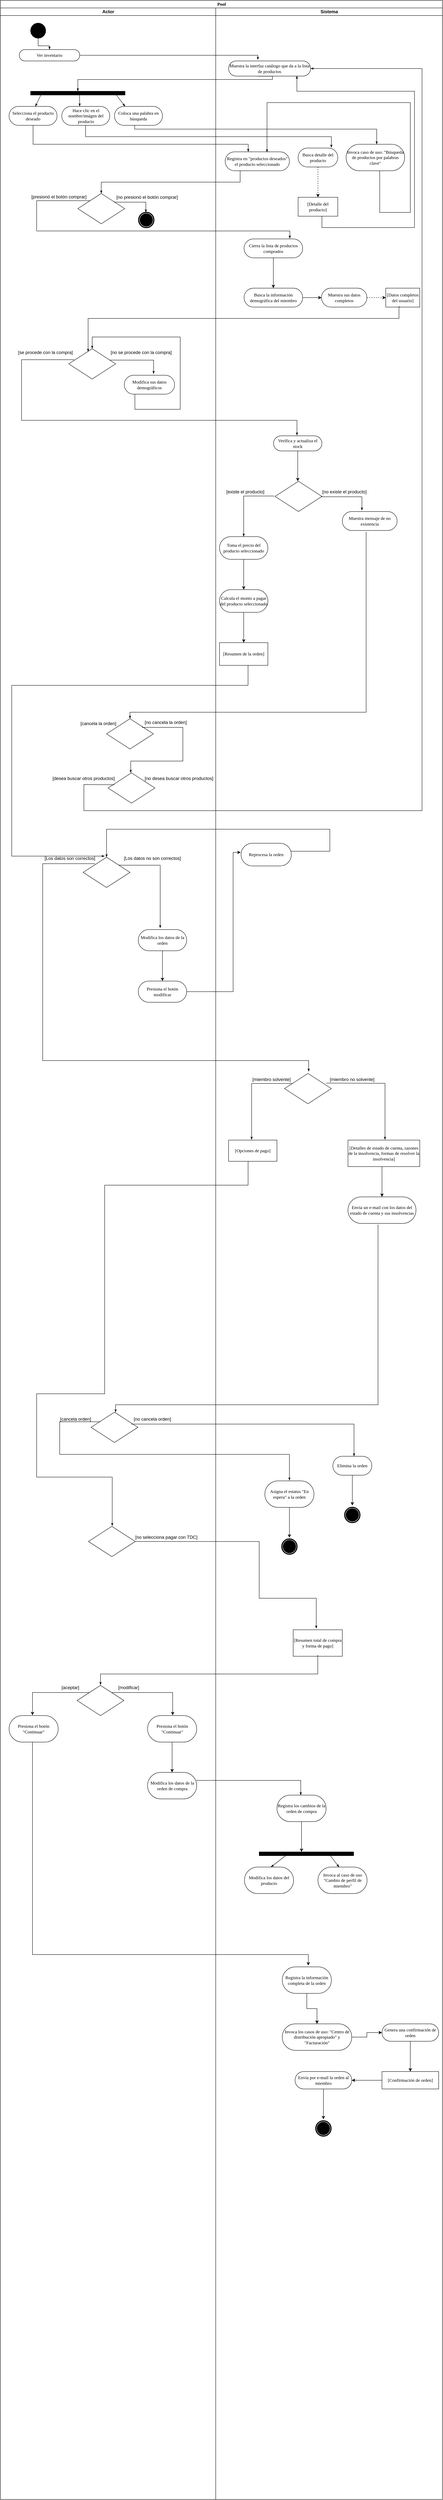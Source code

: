 <mxfile version="10.6.8" type="github"><diagram name="Diagrama de actividades" id="0783ab3e-0a74-02c8-0abd-f7b4e66b4bec"><mxGraphModel dx="680" dy="397" grid="1" gridSize="10" guides="1" tooltips="1" connect="1" arrows="1" fold="1" page="1" pageScale="1" pageWidth="850" pageHeight="1100" background="#ffffff" math="0" shadow="0"><root><mxCell id="0"/><mxCell id="1" parent="0"/><mxCell id="1c1d494c118603dd-1" value="Pool" style="swimlane;html=1;childLayout=stackLayout;startSize=20;rounded=0;shadow=0;comic=0;labelBackgroundColor=none;strokeColor=#000000;strokeWidth=1;fillColor=#ffffff;fontFamily=Verdana;fontSize=12;fontColor=#000000;align=center;" parent="1" vertex="1"><mxGeometry x="35" y="20" width="1170" height="6600" as="geometry"/></mxCell><mxCell id="1c1d494c118603dd-28" style="edgeStyle=orthogonalEdgeStyle;rounded=0;html=1;labelBackgroundColor=none;startArrow=none;startFill=0;startSize=5;endArrow=classicThin;endFill=1;endSize=5;jettySize=auto;orthogonalLoop=1;strokeColor=#000000;strokeWidth=1;fontFamily=Verdana;fontSize=12;fontColor=#000000;entryX=0.357;entryY=-0.073;entryDx=0;entryDy=0;entryPerimeter=0;" parent="1c1d494c118603dd-1" source="60571a20871a0731-8" target="3Vn1t5W2pNVtpaapXABg-59" edge="1"><mxGeometry relative="1" as="geometry"><Array as="points"><mxPoint x="681" y="145"/></Array><mxPoint x="505" y="160" as="targetPoint"/></mxGeometry></mxCell><mxCell id="3Vn1t5W2pNVtpaapXABg-62" style="edgeStyle=orthogonalEdgeStyle;rounded=0;html=1;labelBackgroundColor=none;startArrow=none;startFill=0;startSize=5;endArrow=classicThin;endFill=1;endSize=5;jettySize=auto;orthogonalLoop=1;strokeColor=#000000;strokeWidth=1;fontFamily=Verdana;fontSize=12;fontColor=#000000;exitX=0.354;exitY=1.006;exitDx=0;exitDy=0;exitPerimeter=0;entryX=0.5;entryY=0;entryDx=0;entryDy=0;entryPerimeter=0;" parent="1c1d494c118603dd-1" source="3Vn1t5W2pNVtpaapXABg-59" target="3Vn1t5W2pNVtpaapXABg-83" edge="1"><mxGeometry relative="1" as="geometry"><mxPoint x="360" y="200" as="sourcePoint"/><mxPoint x="205" y="229" as="targetPoint"/><Array as="points"><mxPoint x="720" y="209"/><mxPoint x="205" y="209"/></Array></mxGeometry></mxCell><mxCell id="3Vn1t5W2pNVtpaapXABg-92" style="edgeStyle=orthogonalEdgeStyle;rounded=0;html=1;labelBackgroundColor=none;startArrow=none;startFill=0;startSize=5;endArrow=classicThin;endFill=1;endSize=5;jettySize=auto;orthogonalLoop=1;strokeColor=#000000;strokeWidth=1;fontFamily=Verdana;fontSize=12;fontColor=#000000;exitX=0.5;exitY=1;exitDx=0;exitDy=0;" parent="1c1d494c118603dd-1" source="3Vn1t5W2pNVtpaapXABg-88" edge="1"><mxGeometry relative="1" as="geometry"><Array as="points"><mxPoint x="86" y="380"/><mxPoint x="656" y="380"/></Array><mxPoint x="86" y="369.265" as="sourcePoint"/><mxPoint x="656" y="400" as="targetPoint"/></mxGeometry></mxCell><mxCell id="1c1d494c118603dd-4" value="Actor" style="swimlane;html=1;startSize=20;" parent="1c1d494c118603dd-1" vertex="1"><mxGeometry y="20" width="570" height="6580" as="geometry"/></mxCell><mxCell id="1c1d494c118603dd-27" style="edgeStyle=orthogonalEdgeStyle;rounded=0;html=1;labelBackgroundColor=none;startArrow=none;startFill=0;startSize=5;endArrow=classicThin;endFill=1;endSize=5;jettySize=auto;orthogonalLoop=1;strokeColor=#000000;strokeWidth=1;fontFamily=Verdana;fontSize=12;fontColor=#000000;" parent="1c1d494c118603dd-4" source="60571a20871a0731-4" target="60571a20871a0731-8" edge="1"><mxGeometry relative="1" as="geometry"/></mxCell><mxCell id="60571a20871a0731-4" value="" style="ellipse;whiteSpace=wrap;html=1;rounded=0;shadow=0;comic=0;labelBackgroundColor=none;strokeColor=#000000;strokeWidth=1;fillColor=#000000;fontFamily=Verdana;fontSize=12;fontColor=#000000;align=center;" parent="1c1d494c118603dd-4" vertex="1"><mxGeometry x="80" y="40" width="40" height="40" as="geometry"/></mxCell><mxCell id="60571a20871a0731-8" value="Ver inventario" style="rounded=1;whiteSpace=wrap;html=1;shadow=0;comic=0;labelBackgroundColor=none;strokeColor=#000000;strokeWidth=1;fillColor=#ffffff;fontFamily=Verdana;fontSize=12;fontColor=#000000;align=center;arcSize=50;" parent="1c1d494c118603dd-4" vertex="1"><mxGeometry x="50" y="110" width="160" height="30" as="geometry"/></mxCell><mxCell id="3Vn1t5W2pNVtpaapXABg-83" value="" style="whiteSpace=wrap;html=1;rounded=0;shadow=0;comic=0;labelBackgroundColor=none;strokeColor=#000000;strokeWidth=1;fillColor=#000000;fontFamily=Verdana;fontSize=12;fontColor=#000000;align=center;rotation=0;" parent="1c1d494c118603dd-4" vertex="1"><mxGeometry x="80" y="220" width="250" height="10" as="geometry"/></mxCell><mxCell id="3Vn1t5W2pNVtpaapXABg-85" style="edgeStyle=none;rounded=0;html=1;labelBackgroundColor=none;startArrow=none;startFill=0;startSize=5;endArrow=classicThin;endFill=1;endSize=5;jettySize=auto;orthogonalLoop=1;strokeColor=#000000;strokeWidth=1;fontFamily=Verdana;fontSize=12;fontColor=#000000;" parent="1c1d494c118603dd-4" edge="1"><mxGeometry relative="1" as="geometry"><mxPoint x="107.143" y="230" as="sourcePoint"/><mxPoint x="92.5" y="260" as="targetPoint"/></mxGeometry></mxCell><mxCell id="3Vn1t5W2pNVtpaapXABg-86" style="edgeStyle=none;rounded=0;html=1;labelBackgroundColor=none;startArrow=none;startFill=0;startSize=5;endArrow=classicThin;endFill=1;endSize=5;jettySize=auto;orthogonalLoop=1;strokeColor=#000000;strokeWidth=1;fontFamily=Verdana;fontSize=12;fontColor=#000000;" parent="1c1d494c118603dd-4" edge="1"><mxGeometry relative="1" as="geometry"><mxPoint x="209.55" y="230" as="sourcePoint"/><mxPoint x="209.85" y="260" as="targetPoint"/></mxGeometry></mxCell><mxCell id="3Vn1t5W2pNVtpaapXABg-87" style="edgeStyle=none;rounded=0;html=1;labelBackgroundColor=none;startArrow=none;startFill=0;startSize=5;endArrow=classicThin;endFill=1;endSize=5;jettySize=auto;orthogonalLoop=1;strokeColor=#000000;strokeWidth=1;fontFamily=Verdana;fontSize=12;fontColor=#000000;" parent="1c1d494c118603dd-4" edge="1"><mxGeometry relative="1" as="geometry"><mxPoint x="307" y="230" as="sourcePoint"/><mxPoint x="330" y="260" as="targetPoint"/></mxGeometry></mxCell><mxCell id="3Vn1t5W2pNVtpaapXABg-88" value="Selecciona el producto deseado" style="rounded=1;whiteSpace=wrap;html=1;shadow=0;comic=0;labelBackgroundColor=none;strokeColor=#000000;strokeWidth=1;fillColor=#ffffff;fontFamily=Verdana;fontSize=12;fontColor=#000000;align=center;arcSize=50;" parent="1c1d494c118603dd-4" vertex="1"><mxGeometry x="23" y="260" width="127" height="50" as="geometry"/></mxCell><mxCell id="3Vn1t5W2pNVtpaapXABg-90" value="Hace clic en el nombre/imágen del producto" style="rounded=1;whiteSpace=wrap;html=1;shadow=0;comic=0;labelBackgroundColor=none;strokeColor=#000000;strokeWidth=1;fillColor=#ffffff;fontFamily=Verdana;fontSize=12;fontColor=#000000;align=center;arcSize=50;" parent="1c1d494c118603dd-4" vertex="1"><mxGeometry x="162.5" y="260" width="127" height="50" as="geometry"/></mxCell><mxCell id="3Vn1t5W2pNVtpaapXABg-91" value="Coloca una palabra en búsqueda" style="rounded=1;whiteSpace=wrap;html=1;shadow=0;comic=0;labelBackgroundColor=none;strokeColor=#000000;strokeWidth=1;fillColor=#ffffff;fontFamily=Verdana;fontSize=12;fontColor=#000000;align=center;arcSize=50;" parent="1c1d494c118603dd-4" vertex="1"><mxGeometry x="302" y="260" width="127" height="50" as="geometry"/></mxCell><mxCell id="3Vn1t5W2pNVtpaapXABg-94" style="edgeStyle=orthogonalEdgeStyle;rounded=0;html=1;labelBackgroundColor=none;startArrow=none;startFill=0;startSize=5;endArrow=classicThin;endFill=1;endSize=5;jettySize=auto;orthogonalLoop=1;strokeColor=#000000;strokeWidth=1;fontFamily=Verdana;fontSize=12;fontColor=#000000;" parent="1c1d494c118603dd-4" edge="1"><mxGeometry relative="1" as="geometry"><Array as="points"><mxPoint x="225" y="340"/><mxPoint x="876" y="340"/></Array><mxPoint x="225.5" y="309.5" as="sourcePoint"/><mxPoint x="876" y="369" as="targetPoint"/></mxGeometry></mxCell><mxCell id="3Vn1t5W2pNVtpaapXABg-96" style="edgeStyle=orthogonalEdgeStyle;rounded=0;html=1;labelBackgroundColor=none;startArrow=none;startFill=0;startSize=5;endArrow=classicThin;endFill=1;endSize=5;jettySize=auto;orthogonalLoop=1;strokeColor=#000000;strokeWidth=1;fontFamily=Verdana;fontSize=12;fontColor=#000000;" parent="1c1d494c118603dd-4" edge="1"><mxGeometry relative="1" as="geometry"><Array as="points"><mxPoint x="356" y="320"/><mxPoint x="996" y="320"/><mxPoint x="996" y="340"/></Array><mxPoint x="355.5" y="310" as="sourcePoint"/><mxPoint x="996" y="360" as="targetPoint"/></mxGeometry></mxCell><mxCell id="3Vn1t5W2pNVtpaapXABg-101" value="" style="rhombus;whiteSpace=wrap;html=1;rounded=0;" parent="1c1d494c118603dd-4" vertex="1"><mxGeometry x="205" y="490" width="124" height="80" as="geometry"/></mxCell><mxCell id="3Vn1t5W2pNVtpaapXABg-105" style="edgeStyle=orthogonalEdgeStyle;rounded=0;html=1;labelBackgroundColor=none;startArrow=none;startFill=0;startSize=5;endArrow=classicThin;endFill=1;endSize=5;jettySize=auto;orthogonalLoop=1;strokeColor=#000000;strokeWidth=1;fontFamily=Verdana;fontSize=12;fontColor=#000000;exitX=0;exitY=0;exitDx=0;exitDy=0;" parent="1c1d494c118603dd-4" source="3Vn1t5W2pNVtpaapXABg-101" edge="1"><mxGeometry relative="1" as="geometry"><Array as="points"><mxPoint x="96" y="509"/><mxPoint x="96" y="589"/><mxPoint x="766" y="589"/></Array><mxPoint x="13.088" y="533.559" as="sourcePoint"/><mxPoint x="766.069" y="609" as="targetPoint"/></mxGeometry></mxCell><mxCell id="3Vn1t5W2pNVtpaapXABg-106" value="[presionó el botón comprar]" style="text;html=1;resizable=0;points=[];autosize=1;align=left;verticalAlign=top;spacingTop=-4;" parent="1c1d494c118603dd-4" vertex="1"><mxGeometry x="80" y="489" width="160" height="20" as="geometry"/></mxCell><mxCell id="3Vn1t5W2pNVtpaapXABg-115" value="" style="rhombus;whiteSpace=wrap;html=1;rounded=0;" parent="1c1d494c118603dd-4" vertex="1"><mxGeometry x="181" y="900" width="124" height="80" as="geometry"/></mxCell><mxCell id="3Vn1t5W2pNVtpaapXABg-116" style="edgeStyle=orthogonalEdgeStyle;rounded=0;html=1;labelBackgroundColor=none;startArrow=none;startFill=0;startSize=5;endArrow=classicThin;endFill=1;endSize=5;jettySize=auto;orthogonalLoop=1;strokeColor=#000000;strokeWidth=1;fontFamily=Verdana;fontSize=12;fontColor=#000000;" parent="1c1d494c118603dd-4" edge="1"><mxGeometry relative="1" as="geometry"><Array as="points"><mxPoint x="405" y="930.5"/></Array><mxPoint x="289.088" y="930.059" as="sourcePoint"/><mxPoint x="405.559" y="966.529" as="targetPoint"/></mxGeometry></mxCell><mxCell id="3Vn1t5W2pNVtpaapXABg-117" value="[no se procede con la compra]&lt;br&gt;" style="text;html=1;resizable=0;points=[];autosize=1;align=left;verticalAlign=top;spacingTop=-4;" parent="1c1d494c118603dd-4" vertex="1"><mxGeometry x="289.5" y="900" width="180" height="20" as="geometry"/></mxCell><mxCell id="3Vn1t5W2pNVtpaapXABg-118" style="edgeStyle=orthogonalEdgeStyle;rounded=0;html=1;labelBackgroundColor=none;startArrow=none;startFill=0;startSize=5;endArrow=classicThin;endFill=1;endSize=5;jettySize=auto;orthogonalLoop=1;strokeColor=#000000;strokeWidth=1;fontFamily=Verdana;fontSize=12;fontColor=#000000;exitX=0;exitY=0;exitDx=0;exitDy=0;" parent="1c1d494c118603dd-4" edge="1"><mxGeometry relative="1" as="geometry"><Array as="points"><mxPoint x="56" y="929"/><mxPoint x="56" y="1089"/><mxPoint x="785" y="1089"/><mxPoint x="785" y="1129"/></Array><mxPoint x="194.588" y="930.04" as="sourcePoint"/><mxPoint x="785" y="1129" as="targetPoint"/></mxGeometry></mxCell><mxCell id="3Vn1t5W2pNVtpaapXABg-121" value="[se procede con la compra]" style="text;html=1;resizable=0;points=[];autosize=1;align=left;verticalAlign=top;spacingTop=-4;" parent="1c1d494c118603dd-4" vertex="1"><mxGeometry x="45" y="900" width="160" height="20" as="geometry"/></mxCell><mxCell id="3Vn1t5W2pNVtpaapXABg-122" value="Modifica sus datos demográficos" style="rounded=1;whiteSpace=wrap;html=1;shadow=0;comic=0;labelBackgroundColor=none;strokeColor=#000000;strokeWidth=1;fillColor=#ffffff;fontFamily=Verdana;fontSize=12;fontColor=#000000;align=center;arcSize=50;" parent="1c1d494c118603dd-4" vertex="1"><mxGeometry x="328" y="970" width="133" height="50" as="geometry"/></mxCell><mxCell id="3Vn1t5W2pNVtpaapXABg-137" style="edgeStyle=orthogonalEdgeStyle;rounded=0;html=1;labelBackgroundColor=none;startArrow=none;startFill=0;startSize=5;endArrow=classicThin;endFill=1;endSize=5;jettySize=auto;orthogonalLoop=1;strokeColor=#000000;strokeWidth=1;fontFamily=Verdana;fontSize=12;fontColor=#000000;entryX=0.5;entryY=0;entryDx=0;entryDy=0;" parent="1c1d494c118603dd-4" target="3Vn1t5W2pNVtpaapXABg-143" edge="1"><mxGeometry relative="1" as="geometry"><Array as="points"><mxPoint x="644" y="1289"/></Array><mxPoint x="725" y="1289" as="sourcePoint"/><mxPoint x="596" y="1400" as="targetPoint"/></mxGeometry></mxCell><mxCell id="3Vn1t5W2pNVtpaapXABg-150" value="" style="rhombus;whiteSpace=wrap;html=1;rounded=0;" parent="1c1d494c118603dd-4" vertex="1"><mxGeometry x="281" y="1877.112" width="124" height="80" as="geometry"/></mxCell><mxCell id="3Vn1t5W2pNVtpaapXABg-152" style="edgeStyle=orthogonalEdgeStyle;rounded=0;html=1;labelBackgroundColor=none;startArrow=none;startFill=0;startSize=5;endArrow=classicThin;endFill=1;endSize=5;jettySize=auto;orthogonalLoop=1;strokeColor=#000000;strokeWidth=1;fontFamily=Verdana;fontSize=12;fontColor=#000000;exitX=-0.005;exitY=1.085;exitDx=0;exitDy=0;exitPerimeter=0;" parent="1c1d494c118603dd-4" edge="1"><mxGeometry relative="1" as="geometry"><Array as="points"><mxPoint x="376" y="1900"/><mxPoint x="483" y="1900"/><mxPoint x="483" y="1989"/><mxPoint x="345" y="1989"/></Array><mxPoint x="375.706" y="1898.54" as="sourcePoint"/><mxPoint x="345" y="2020" as="targetPoint"/></mxGeometry></mxCell><mxCell id="3Vn1t5W2pNVtpaapXABg-153" value="[cancela la orden]" style="text;html=1;resizable=0;points=[];autosize=1;align=left;verticalAlign=top;spacingTop=-4;" parent="1c1d494c118603dd-4" vertex="1"><mxGeometry x="210" y="1880" width="110" height="20" as="geometry"/></mxCell><mxCell id="3Vn1t5W2pNVtpaapXABg-154" value="[no cancela la orden]" style="text;html=1;resizable=0;points=[];autosize=1;align=left;verticalAlign=top;spacingTop=-4;" parent="1c1d494c118603dd-4" vertex="1"><mxGeometry x="380" y="1877" width="130" height="20" as="geometry"/></mxCell><mxCell id="3Vn1t5W2pNVtpaapXABg-155" value="" style="rhombus;whiteSpace=wrap;html=1;rounded=0;" parent="1c1d494c118603dd-4" vertex="1"><mxGeometry x="285" y="2020.112" width="124" height="80" as="geometry"/></mxCell><mxCell id="3Vn1t5W2pNVtpaapXABg-156" style="edgeStyle=orthogonalEdgeStyle;rounded=0;html=1;labelBackgroundColor=none;startArrow=none;startFill=0;startSize=5;endArrow=classicThin;endFill=1;endSize=5;jettySize=auto;orthogonalLoop=1;strokeColor=#000000;strokeWidth=1;fontFamily=Verdana;fontSize=12;fontColor=#000000;entryX=1;entryY=0.5;entryDx=0;entryDy=0;" parent="1c1d494c118603dd-4" target="3Vn1t5W2pNVtpaapXABg-59" edge="1"><mxGeometry relative="1" as="geometry"><Array as="points"><mxPoint x="301" y="2051"/><mxPoint x="221" y="2051"/><mxPoint x="221" y="2120"/><mxPoint x="1116" y="2120"/><mxPoint x="1116" y="160"/></Array><mxPoint x="302" y="2051.54" as="sourcePoint"/><mxPoint x="1100" y="2140" as="targetPoint"/></mxGeometry></mxCell><mxCell id="3Vn1t5W2pNVtpaapXABg-158" value="[desea buscar otros productos]" style="text;html=1;resizable=0;points=[];autosize=1;align=left;verticalAlign=top;spacingTop=-4;" parent="1c1d494c118603dd-4" vertex="1"><mxGeometry x="136" y="2025" width="180" height="20" as="geometry"/></mxCell><mxCell id="3Vn1t5W2pNVtpaapXABg-160" value="" style="rhombus;whiteSpace=wrap;html=1;rounded=0;" parent="1c1d494c118603dd-4" vertex="1"><mxGeometry x="219" y="2242.946" width="124" height="80" as="geometry"/></mxCell><mxCell id="3Vn1t5W2pNVtpaapXABg-161" style="edgeStyle=orthogonalEdgeStyle;rounded=0;html=1;labelBackgroundColor=none;startArrow=none;startFill=0;startSize=5;endArrow=classicThin;endFill=1;endSize=5;jettySize=auto;orthogonalLoop=1;strokeColor=#000000;strokeWidth=1;fontFamily=Verdana;fontSize=12;fontColor=#000000;exitX=-0.005;exitY=1.085;exitDx=0;exitDy=0;exitPerimeter=0;" parent="1c1d494c118603dd-4" edge="1"><mxGeometry relative="1" as="geometry"><Array as="points"><mxPoint x="316" y="2264"/><mxPoint x="423" y="2264"/><mxPoint x="423" y="2384"/></Array><mxPoint x="315.588" y="2262.382" as="sourcePoint"/><mxPoint x="423" y="2430.069" as="targetPoint"/></mxGeometry></mxCell><mxCell id="3Vn1t5W2pNVtpaapXABg-162" style="edgeStyle=orthogonalEdgeStyle;rounded=0;html=1;labelBackgroundColor=none;startArrow=none;startFill=0;startSize=5;endArrow=classicThin;endFill=1;endSize=5;jettySize=auto;orthogonalLoop=1;strokeColor=#000000;strokeWidth=1;fontFamily=Verdana;fontSize=12;fontColor=#000000;exitX=0;exitY=0;exitDx=0;exitDy=0;" parent="1c1d494c118603dd-4" edge="1"><mxGeometry relative="1" as="geometry"><Array as="points"><mxPoint x="112" y="2260"/><mxPoint x="112" y="2780"/></Array><mxPoint x="250.412" y="2260.027" as="sourcePoint"/><mxPoint x="816" y="2809" as="targetPoint"/></mxGeometry></mxCell><mxCell id="3Vn1t5W2pNVtpaapXABg-163" value="[Los datos son correctos]" style="text;html=1;resizable=0;points=[];autosize=1;align=left;verticalAlign=top;spacingTop=-4;" parent="1c1d494c118603dd-4" vertex="1"><mxGeometry x="115" y="2236" width="150" height="20" as="geometry"/></mxCell><mxCell id="3Vn1t5W2pNVtpaapXABg-167" value="" style="edgeStyle=orthogonalEdgeStyle;rounded=0;orthogonalLoop=1;jettySize=auto;html=1;strokeColor=#000000;" parent="1c1d494c118603dd-4" source="3Vn1t5W2pNVtpaapXABg-165" target="3Vn1t5W2pNVtpaapXABg-166" edge="1"><mxGeometry relative="1" as="geometry"/></mxCell><mxCell id="3Vn1t5W2pNVtpaapXABg-165" value="Modifica los datos de la orden" style="rounded=1;whiteSpace=wrap;html=1;shadow=0;comic=0;labelBackgroundColor=none;strokeColor=#000000;strokeWidth=1;fillColor=#ffffff;fontFamily=Verdana;fontSize=12;fontColor=#000000;align=center;arcSize=50;" parent="1c1d494c118603dd-4" vertex="1"><mxGeometry x="365" y="2434" width="128" height="56" as="geometry"/></mxCell><mxCell id="3Vn1t5W2pNVtpaapXABg-166" value="Presiona el botón modificar" style="rounded=1;whiteSpace=wrap;html=1;shadow=0;comic=0;labelBackgroundColor=none;strokeColor=#000000;strokeWidth=1;fillColor=#ffffff;fontFamily=Verdana;fontSize=12;fontColor=#000000;align=center;arcSize=50;" parent="1c1d494c118603dd-4" vertex="1"><mxGeometry x="365" y="2570" width="128" height="56" as="geometry"/></mxCell><mxCell id="3Vn1t5W2pNVtpaapXABg-188" value="" style="rhombus;whiteSpace=wrap;html=1;rounded=0;" parent="1c1d494c118603dd-4" vertex="1"><mxGeometry x="240" y="3708.572" width="124" height="80" as="geometry"/></mxCell><mxCell id="3Vn1t5W2pNVtpaapXABg-189" style="edgeStyle=orthogonalEdgeStyle;rounded=0;html=1;labelBackgroundColor=none;startArrow=none;startFill=0;startSize=5;endArrow=classicThin;endFill=1;endSize=5;jettySize=auto;orthogonalLoop=1;strokeColor=#000000;strokeWidth=1;fontFamily=Verdana;fontSize=12;fontColor=#000000;exitX=0.172;exitY=0.331;exitDx=0;exitDy=0;exitPerimeter=0;" parent="1c1d494c118603dd-4" edge="1"><mxGeometry relative="1" as="geometry"><Array as="points"><mxPoint x="157" y="3734"/><mxPoint x="157" y="3820"/><mxPoint x="765" y="3820"/><mxPoint x="765" y="3849"/></Array><mxPoint x="264.735" y="3733.837" as="sourcePoint"/><mxPoint x="765" y="3889" as="targetPoint"/></mxGeometry></mxCell><mxCell id="3Vn1t5W2pNVtpaapXABg-201" value="" style="rhombus;whiteSpace=wrap;html=1;rounded=0;" parent="1c1d494c118603dd-4" vertex="1"><mxGeometry x="233" y="4010.072" width="124" height="80" as="geometry"/></mxCell><mxCell id="3Vn1t5W2pNVtpaapXABg-209" value="" style="rhombus;whiteSpace=wrap;html=1;rounded=0;" parent="1c1d494c118603dd-4" vertex="1"><mxGeometry x="203" y="4430.045" width="124" height="80" as="geometry"/></mxCell><mxCell id="3Vn1t5W2pNVtpaapXABg-213" value="[aceptar]" style="text;html=1;resizable=0;points=[];autosize=1;align=left;verticalAlign=top;spacingTop=-4;" parent="1c1d494c118603dd-4" vertex="1"><mxGeometry x="160" y="4426" width="60" height="20" as="geometry"/></mxCell><mxCell id="3Vn1t5W2pNVtpaapXABg-214" value="[modificar]" style="text;html=1;resizable=0;points=[];autosize=1;align=left;verticalAlign=top;spacingTop=-4;" parent="1c1d494c118603dd-4" vertex="1"><mxGeometry x="310" y="4426" width="70" height="20" as="geometry"/></mxCell><mxCell id="gkYNZPIwmcpAktcjxFig-3" value="" style="edgeStyle=orthogonalEdgeStyle;rounded=0;orthogonalLoop=1;jettySize=auto;html=1;" edge="1" parent="1c1d494c118603dd-4" source="gkYNZPIwmcpAktcjxFig-1" target="gkYNZPIwmcpAktcjxFig-2"><mxGeometry relative="1" as="geometry"/></mxCell><mxCell id="gkYNZPIwmcpAktcjxFig-1" value="Presiona el botón &quot;Continuar&quot;" style="rounded=1;whiteSpace=wrap;html=1;shadow=0;comic=0;labelBackgroundColor=none;strokeColor=#000000;strokeWidth=1;fillColor=#ffffff;fontFamily=Verdana;fontSize=12;fontColor=#000000;align=center;arcSize=50;" vertex="1" parent="1c1d494c118603dd-4"><mxGeometry x="389.545" y="4509.909" width="130" height="70" as="geometry"/></mxCell><mxCell id="gkYNZPIwmcpAktcjxFig-2" value="Modifica los datos de la orden de compra" style="rounded=1;whiteSpace=wrap;html=1;shadow=0;comic=0;labelBackgroundColor=none;strokeColor=#000000;strokeWidth=1;fillColor=#ffffff;fontFamily=Verdana;fontSize=12;fontColor=#000000;align=center;arcSize=50;" vertex="1" parent="1c1d494c118603dd-4"><mxGeometry x="389.545" y="4659.909" width="130" height="70" as="geometry"/></mxCell><mxCell id="gkYNZPIwmcpAktcjxFig-15" value="Presiona el botón &quot;Continuar&quot;" style="rounded=1;whiteSpace=wrap;html=1;shadow=0;comic=0;labelBackgroundColor=none;strokeColor=#000000;strokeWidth=1;fillColor=#ffffff;fontFamily=Verdana;fontSize=12;fontColor=#000000;align=center;arcSize=50;" vertex="1" parent="1c1d494c118603dd-4"><mxGeometry x="23.045" y="4509.909" width="130" height="70" as="geometry"/></mxCell><mxCell id="gkYNZPIwmcpAktcjxFig-16" style="edgeStyle=orthogonalEdgeStyle;rounded=0;orthogonalLoop=1;jettySize=auto;html=1;strokeColor=#000000;" edge="1" parent="1c1d494c118603dd-4" source="gkYNZPIwmcpAktcjxFig-15"><mxGeometry relative="1" as="geometry"><mxPoint x="815" y="5170" as="targetPoint"/><Array as="points"><mxPoint x="85" y="5141"/></Array><mxPoint x="70" y="4601" as="sourcePoint"/></mxGeometry></mxCell><mxCell id="gkYNZPIwmcpAktcjxFig-35" value="" style="shape=mxgraph.bpmn.shape;html=1;verticalLabelPosition=bottom;labelBackgroundColor=#ffffff;verticalAlign=top;perimeter=ellipsePerimeter;outline=end;symbol=terminate;rounded=0;shadow=0;comic=0;strokeColor=#000000;strokeWidth=1;fillColor=#ffffff;fontFamily=Verdana;fontSize=12;fontColor=#000000;align=center;" vertex="1" parent="1c1d494c118603dd-4"><mxGeometry x="366.182" y="539.987" width="40" height="40" as="geometry"/></mxCell><mxCell id="3Vn1t5W2pNVtpaapXABg-147" style="edgeStyle=orthogonalEdgeStyle;rounded=0;html=1;labelBackgroundColor=none;startArrow=none;startFill=0;startSize=5;endArrow=classicThin;endFill=1;endSize=5;jettySize=auto;orthogonalLoop=1;strokeColor=#000000;strokeWidth=1;fontFamily=Verdana;fontSize=12;fontColor=#000000;exitX=0.435;exitY=1.076;exitDx=0;exitDy=0;exitPerimeter=0;entryX=0.5;entryY=0;entryDx=0;entryDy=0;" parent="1c1d494c118603dd-1" source="3Vn1t5W2pNVtpaapXABg-141" target="3Vn1t5W2pNVtpaapXABg-150" edge="1"><mxGeometry relative="1" as="geometry"><Array as="points"><mxPoint x="969" y="1880"/><mxPoint x="343" y="1880"/></Array><mxPoint x="1020" y="1470.471" as="sourcePoint"/><mxPoint x="385" y="1880" as="targetPoint"/></mxGeometry></mxCell><mxCell id="3Vn1t5W2pNVtpaapXABg-168" value="" style="edgeStyle=orthogonalEdgeStyle;rounded=0;orthogonalLoop=1;jettySize=auto;html=1;strokeColor=#000000;" parent="1c1d494c118603dd-1" source="3Vn1t5W2pNVtpaapXABg-166" edge="1"><mxGeometry relative="1" as="geometry"><mxPoint x="636" y="2250.07" as="targetPoint"/><Array as="points"><mxPoint x="616" y="2618"/></Array></mxGeometry></mxCell><mxCell id="3Vn1t5W2pNVtpaapXABg-173" style="edgeStyle=orthogonalEdgeStyle;rounded=0;html=1;labelBackgroundColor=none;startArrow=none;startFill=0;startSize=5;endArrow=classicThin;endFill=1;endSize=5;jettySize=auto;orthogonalLoop=1;strokeColor=#000000;strokeWidth=1;fontFamily=Verdana;fontSize=12;fontColor=#000000;entryX=0.5;entryY=0;entryDx=0;entryDy=0;exitX=0.962;exitY=0.352;exitDx=0;exitDy=0;exitPerimeter=0;" parent="1c1d494c118603dd-1" source="3Vn1t5W2pNVtpaapXABg-170" target="3Vn1t5W2pNVtpaapXABg-160" edge="1"><mxGeometry relative="1" as="geometry"><Array as="points"><mxPoint x="872" y="2247"/><mxPoint x="872" y="2189"/><mxPoint x="281" y="2189"/></Array><mxPoint x="779.5" y="2247" as="sourcePoint"/><mxPoint x="268.5" y="2205" as="targetPoint"/></mxGeometry></mxCell><mxCell id="1c1d494c118603dd-3" value="Sistema&lt;br&gt;" style="swimlane;html=1;startSize=20;" parent="1c1d494c118603dd-1" vertex="1"><mxGeometry x="570" y="20" width="600" height="6580" as="geometry"/></mxCell><mxCell id="3Vn1t5W2pNVtpaapXABg-59" value="Muestra la interfaz catálogo que da a la lista de productos" style="rounded=1;whiteSpace=wrap;html=1;shadow=0;comic=0;labelBackgroundColor=none;strokeColor=#000000;strokeWidth=1;fillColor=#ffffff;fontFamily=Verdana;fontSize=12;fontColor=#000000;align=center;arcSize=50;" parent="1c1d494c118603dd-3" vertex="1"><mxGeometry x="34" y="140" width="217" height="40" as="geometry"/></mxCell><mxCell id="3Vn1t5W2pNVtpaapXABg-93" value="Registra en &quot;productos deseados&quot; el producto seleccionado" style="rounded=1;whiteSpace=wrap;html=1;shadow=0;comic=0;labelBackgroundColor=none;strokeColor=#000000;strokeWidth=1;fillColor=#ffffff;fontFamily=Verdana;fontSize=12;fontColor=#000000;align=center;arcSize=50;" parent="1c1d494c118603dd-3" vertex="1"><mxGeometry x="25" y="380" width="170" height="50" as="geometry"/></mxCell><mxCell id="3Vn1t5W2pNVtpaapXABg-95" value="Invoca caso de uso: &quot;Búsqueda de productos por palabras clave&quot;" style="rounded=1;whiteSpace=wrap;html=1;shadow=0;comic=0;labelBackgroundColor=none;strokeColor=#000000;strokeWidth=1;fillColor=#ffffff;fontFamily=Verdana;fontSize=12;fontColor=#000000;align=center;arcSize=50;" parent="1c1d494c118603dd-3" vertex="1"><mxGeometry x="345" y="360" width="155" height="70" as="geometry"/></mxCell><mxCell id="gkYNZPIwmcpAktcjxFig-32" value="" style="rounded=0;orthogonalLoop=1;jettySize=auto;html=1;dashed=1;" edge="1" parent="1c1d494c118603dd-3" source="3Vn1t5W2pNVtpaapXABg-97" target="gkYNZPIwmcpAktcjxFig-31"><mxGeometry relative="1" as="geometry"/></mxCell><mxCell id="3Vn1t5W2pNVtpaapXABg-97" value="Busca detalle del producto" style="rounded=1;whiteSpace=wrap;html=1;shadow=0;comic=0;labelBackgroundColor=none;strokeColor=#000000;strokeWidth=1;fillColor=#ffffff;fontFamily=Verdana;fontSize=12;fontColor=#000000;align=center;arcSize=50;" parent="1c1d494c118603dd-3" vertex="1"><mxGeometry x="218" y="370" width="105" height="50" as="geometry"/></mxCell><mxCell id="gkYNZPIwmcpAktcjxFig-31" value="[Detalle del producto]" style="rounded=0;whiteSpace=wrap;html=1;shadow=0;comic=0;labelBackgroundColor=none;strokeColor=#000000;strokeWidth=1;fillColor=#ffffff;fontFamily=Verdana;fontSize=12;fontColor=#000000;align=center;arcSize=50;" vertex="1" parent="1c1d494c118603dd-3"><mxGeometry x="218" y="500" width="105" height="50" as="geometry"/></mxCell><mxCell id="3Vn1t5W2pNVtpaapXABg-100" style="edgeStyle=orthogonalEdgeStyle;rounded=0;html=1;labelBackgroundColor=none;startArrow=none;startFill=0;startSize=5;endArrow=classicThin;endFill=1;endSize=5;jettySize=auto;orthogonalLoop=1;strokeColor=#000000;strokeWidth=1;fontFamily=Verdana;fontSize=12;fontColor=#000000;entryX=0.5;entryY=0;entryDx=0;entryDy=0;" parent="1c1d494c118603dd-3" target="3Vn1t5W2pNVtpaapXABg-101" edge="1"><mxGeometry relative="1" as="geometry"><Array as="points"><mxPoint x="64" y="460"/><mxPoint x="-303" y="460"/></Array><mxPoint x="64.569" y="429.971" as="sourcePoint"/><mxPoint x="-345" y="489" as="targetPoint"/></mxGeometry></mxCell><mxCell id="3Vn1t5W2pNVtpaapXABg-109" value="" style="edgeStyle=orthogonalEdgeStyle;rounded=0;orthogonalLoop=1;jettySize=auto;html=1;" parent="1c1d494c118603dd-3" source="3Vn1t5W2pNVtpaapXABg-107" target="3Vn1t5W2pNVtpaapXABg-108" edge="1"><mxGeometry relative="1" as="geometry"/></mxCell><mxCell id="3Vn1t5W2pNVtpaapXABg-107" value="Cierra la lista de productos comprados" style="rounded=1;whiteSpace=wrap;html=1;shadow=0;comic=0;labelBackgroundColor=none;strokeColor=#000000;strokeWidth=1;fillColor=#ffffff;fontFamily=Verdana;fontSize=12;fontColor=#000000;align=center;arcSize=50;" parent="1c1d494c118603dd-3" vertex="1"><mxGeometry x="75" y="610" width="155" height="50" as="geometry"/></mxCell><mxCell id="3Vn1t5W2pNVtpaapXABg-111" value="" style="edgeStyle=orthogonalEdgeStyle;rounded=0;orthogonalLoop=1;jettySize=auto;html=1;" parent="1c1d494c118603dd-3" source="3Vn1t5W2pNVtpaapXABg-108" target="3Vn1t5W2pNVtpaapXABg-110" edge="1"><mxGeometry relative="1" as="geometry"/></mxCell><mxCell id="3Vn1t5W2pNVtpaapXABg-108" value="Busca la información demográfica del miembro" style="rounded=1;whiteSpace=wrap;html=1;shadow=0;comic=0;labelBackgroundColor=none;strokeColor=#000000;strokeWidth=1;fillColor=#ffffff;fontFamily=Verdana;fontSize=12;fontColor=#000000;align=center;arcSize=50;" parent="1c1d494c118603dd-3" vertex="1"><mxGeometry x="75" y="740" width="155" height="50" as="geometry"/></mxCell><mxCell id="gkYNZPIwmcpAktcjxFig-37" value="" style="edgeStyle=none;rounded=0;orthogonalLoop=1;jettySize=auto;html=1;dashed=1;" edge="1" parent="1c1d494c118603dd-3" source="3Vn1t5W2pNVtpaapXABg-110" target="gkYNZPIwmcpAktcjxFig-36"><mxGeometry relative="1" as="geometry"/></mxCell><mxCell id="3Vn1t5W2pNVtpaapXABg-110" value="Muestra sus datos completos" style="rounded=1;whiteSpace=wrap;html=1;shadow=0;comic=0;labelBackgroundColor=none;strokeColor=#000000;strokeWidth=1;fillColor=#ffffff;fontFamily=Verdana;fontSize=12;fontColor=#000000;align=center;arcSize=50;" parent="1c1d494c118603dd-3" vertex="1"><mxGeometry x="280" y="740" width="120" height="50" as="geometry"/></mxCell><mxCell id="gkYNZPIwmcpAktcjxFig-36" value="[Datos completos del usuario]" style="rounded=0;whiteSpace=wrap;html=1;shadow=0;comic=0;labelBackgroundColor=none;strokeColor=#000000;strokeWidth=1;fillColor=#ffffff;fontFamily=Verdana;fontSize=12;fontColor=#000000;align=center;arcSize=50;" vertex="1" parent="1c1d494c118603dd-3"><mxGeometry x="450" y="740" width="90" height="50" as="geometry"/></mxCell><mxCell id="3Vn1t5W2pNVtpaapXABg-123" style="edgeStyle=orthogonalEdgeStyle;rounded=0;html=1;labelBackgroundColor=none;startArrow=none;startFill=0;startSize=5;endArrow=classicThin;endFill=1;endSize=5;jettySize=auto;orthogonalLoop=1;strokeColor=#000000;strokeWidth=1;fontFamily=Verdana;fontSize=12;fontColor=#000000;entryX=0.5;entryY=0;entryDx=0;entryDy=0;" parent="1c1d494c118603dd-3" target="3Vn1t5W2pNVtpaapXABg-115" edge="1"><mxGeometry relative="1" as="geometry"><Array as="points"><mxPoint x="-214" y="1060"/><mxPoint x="-94" y="1060"/><mxPoint x="-94" y="869"/><mxPoint x="-327" y="869"/></Array><mxPoint x="-214" y="1020" as="sourcePoint"/><mxPoint x="-254" y="889" as="targetPoint"/></mxGeometry></mxCell><mxCell id="3Vn1t5W2pNVtpaapXABg-126" value="" style="edgeStyle=orthogonalEdgeStyle;rounded=0;orthogonalLoop=1;jettySize=auto;html=1;" parent="1c1d494c118603dd-3" source="3Vn1t5W2pNVtpaapXABg-124" edge="1"><mxGeometry relative="1" as="geometry"><mxPoint x="217" y="1250" as="targetPoint"/></mxGeometry></mxCell><mxCell id="3Vn1t5W2pNVtpaapXABg-124" value="Verifica y actualiza el stock" style="rounded=1;whiteSpace=wrap;html=1;shadow=0;comic=0;labelBackgroundColor=none;strokeColor=#000000;strokeWidth=1;fillColor=#ffffff;fontFamily=Verdana;fontSize=12;fontColor=#000000;align=center;arcSize=50;" parent="1c1d494c118603dd-3" vertex="1"><mxGeometry x="153" y="1130" width="128" height="40" as="geometry"/></mxCell><mxCell id="3Vn1t5W2pNVtpaapXABg-136" value="" style="rhombus;whiteSpace=wrap;html=1;rounded=0;" parent="1c1d494c118603dd-3" vertex="1"><mxGeometry x="157" y="1250" width="124" height="80" as="geometry"/></mxCell><mxCell id="3Vn1t5W2pNVtpaapXABg-139" style="edgeStyle=orthogonalEdgeStyle;rounded=0;html=1;labelBackgroundColor=none;startArrow=none;startFill=0;startSize=5;endArrow=classicThin;endFill=1;endSize=5;jettySize=auto;orthogonalLoop=1;strokeColor=#000000;strokeWidth=1;fontFamily=Verdana;fontSize=12;fontColor=#000000;exitX=-0.005;exitY=1.085;exitDx=0;exitDy=0;exitPerimeter=0;" parent="1c1d494c118603dd-3" source="3Vn1t5W2pNVtpaapXABg-140" edge="1"><mxGeometry relative="1" as="geometry"><Array as="points"><mxPoint x="280" y="1291"/><mxPoint x="387" y="1291"/></Array><mxPoint x="286" y="1291" as="sourcePoint"/><mxPoint x="386.904" y="1327.118" as="targetPoint"/></mxGeometry></mxCell><mxCell id="3Vn1t5W2pNVtpaapXABg-140" value="[no existe el producto]&lt;br&gt;" style="text;html=1;resizable=0;points=[];autosize=1;align=left;verticalAlign=top;spacingTop=-4;" parent="1c1d494c118603dd-3" vertex="1"><mxGeometry x="280" y="1268" width="130" height="20" as="geometry"/></mxCell><mxCell id="3Vn1t5W2pNVtpaapXABg-141" value="Muestra mensaje de no existencia" style="rounded=1;whiteSpace=wrap;html=1;shadow=0;comic=0;labelBackgroundColor=none;strokeColor=#000000;strokeWidth=1;fillColor=#ffffff;fontFamily=Verdana;fontSize=12;fontColor=#000000;align=center;arcSize=50;" parent="1c1d494c118603dd-3" vertex="1"><mxGeometry x="335" y="1330" width="145" height="50" as="geometry"/></mxCell><mxCell id="3Vn1t5W2pNVtpaapXABg-143" value="Toma el precio del producto seleccionado" style="rounded=1;whiteSpace=wrap;html=1;shadow=0;comic=0;labelBackgroundColor=none;strokeColor=#000000;strokeWidth=1;fillColor=#ffffff;fontFamily=Verdana;fontSize=12;fontColor=#000000;align=center;arcSize=50;" parent="1c1d494c118603dd-3" vertex="1"><mxGeometry x="10" y="1396.222" width="128" height="60" as="geometry"/></mxCell><mxCell id="3Vn1t5W2pNVtpaapXABg-149" value="" style="edgeStyle=orthogonalEdgeStyle;rounded=0;orthogonalLoop=1;jettySize=auto;html=1;strokeColor=#000000;" parent="1c1d494c118603dd-3" source="3Vn1t5W2pNVtpaapXABg-144" target="3Vn1t5W2pNVtpaapXABg-148" edge="1"><mxGeometry relative="1" as="geometry"/></mxCell><mxCell id="3Vn1t5W2pNVtpaapXABg-144" value="Calcula el monto a pagar del producto seleccionado" style="rounded=1;whiteSpace=wrap;html=1;shadow=0;comic=0;labelBackgroundColor=none;strokeColor=#000000;strokeWidth=1;fillColor=#ffffff;fontFamily=Verdana;fontSize=12;fontColor=#000000;align=center;arcSize=50;" parent="1c1d494c118603dd-3" vertex="1"><mxGeometry x="10" y="1536.222" width="128" height="60" as="geometry"/></mxCell><mxCell id="3Vn1t5W2pNVtpaapXABg-148" value="[Resumen de la orden]" style="rounded=0;whiteSpace=wrap;html=1;shadow=0;comic=0;labelBackgroundColor=none;strokeColor=#000000;strokeWidth=1;fillColor=#ffffff;fontFamily=Verdana;fontSize=12;fontColor=#000000;align=center;arcSize=50;" parent="1c1d494c118603dd-3" vertex="1"><mxGeometry x="10" y="1676.222" width="128" height="60" as="geometry"/></mxCell><mxCell id="3Vn1t5W2pNVtpaapXABg-142" value="" style="edgeStyle=orthogonalEdgeStyle;rounded=0;orthogonalLoop=1;jettySize=auto;html=1;" parent="1c1d494c118603dd-3" source="3Vn1t5W2pNVtpaapXABg-143" target="3Vn1t5W2pNVtpaapXABg-144" edge="1"><mxGeometry relative="1" as="geometry"/></mxCell><mxCell id="3Vn1t5W2pNVtpaapXABg-170" value="Reprocesa la orden" style="rounded=1;whiteSpace=wrap;html=1;shadow=0;comic=0;labelBackgroundColor=none;strokeColor=#000000;strokeWidth=1;fillColor=#ffffff;fontFamily=Verdana;fontSize=12;fontColor=#000000;align=center;arcSize=50;" parent="1c1d494c118603dd-3" vertex="1"><mxGeometry x="67" y="2206" width="133" height="60" as="geometry"/></mxCell><mxCell id="3Vn1t5W2pNVtpaapXABg-175" style="edgeStyle=orthogonalEdgeStyle;rounded=0;html=1;labelBackgroundColor=none;startArrow=none;startFill=0;startSize=5;endArrow=classicThin;endFill=1;endSize=5;jettySize=auto;orthogonalLoop=1;strokeColor=#000000;strokeWidth=1;fontFamily=Verdana;fontSize=12;fontColor=#000000;exitX=0.435;exitY=1.076;exitDx=0;exitDy=0;exitPerimeter=0;" parent="1c1d494c118603dd-3" edge="1"><mxGeometry relative="1" as="geometry"><Array as="points"><mxPoint x="86" y="1789"/><mxPoint x="-540" y="1789"/></Array><mxPoint x="85.529" y="1735.658" as="sourcePoint"/><mxPoint x="-294" y="2240" as="targetPoint"/></mxGeometry></mxCell><mxCell id="3Vn1t5W2pNVtpaapXABg-176" value="" style="rhombus;whiteSpace=wrap;html=1;rounded=0;" parent="1c1d494c118603dd-3" vertex="1"><mxGeometry x="182" y="2814.016" width="124" height="80" as="geometry"/></mxCell><mxCell id="3Vn1t5W2pNVtpaapXABg-177" style="edgeStyle=orthogonalEdgeStyle;rounded=0;html=1;labelBackgroundColor=none;startArrow=none;startFill=0;startSize=5;endArrow=classicThin;endFill=1;endSize=5;jettySize=auto;orthogonalLoop=1;strokeColor=#000000;strokeWidth=1;fontFamily=Verdana;fontSize=12;fontColor=#000000;exitX=0.172;exitY=0.331;exitDx=0;exitDy=0;exitPerimeter=0;" parent="1c1d494c118603dd-3" source="3Vn1t5W2pNVtpaapXABg-176" edge="1"><mxGeometry relative="1" as="geometry"><Array as="points"><mxPoint x="95" y="2840"/></Array><mxPoint x="195" y="2840" as="sourcePoint"/><mxPoint x="95" y="2989" as="targetPoint"/></mxGeometry></mxCell><mxCell id="3Vn1t5W2pNVtpaapXABg-179" style="edgeStyle=orthogonalEdgeStyle;rounded=0;html=1;labelBackgroundColor=none;startArrow=none;startFill=0;startSize=5;endArrow=classicThin;endFill=1;endSize=5;jettySize=auto;orthogonalLoop=1;strokeColor=#000000;strokeWidth=1;fontFamily=Verdana;fontSize=12;fontColor=#000000;exitX=0.888;exitY=0.318;exitDx=0;exitDy=0;exitPerimeter=0;" parent="1c1d494c118603dd-3" source="3Vn1t5W2pNVtpaapXABg-176" edge="1"><mxGeometry relative="1" as="geometry"><Array as="points"><mxPoint x="293" y="2840"/><mxPoint x="448" y="2840"/><mxPoint x="448" y="2980"/></Array><mxPoint x="306.235" y="2831.059" as="sourcePoint"/><mxPoint x="448" y="2989" as="targetPoint"/></mxGeometry></mxCell><mxCell id="3Vn1t5W2pNVtpaapXABg-181" value="[miembro no solvente]" style="text;html=1;resizable=0;points=[];autosize=1;align=left;verticalAlign=top;spacingTop=-4;" parent="1c1d494c118603dd-3" vertex="1"><mxGeometry x="300" y="2820" width="130" height="20" as="geometry"/></mxCell><mxCell id="3Vn1t5W2pNVtpaapXABg-182" value="[Opciones de pago]" style="rounded=0;whiteSpace=wrap;html=1;shadow=0;comic=0;labelBackgroundColor=none;strokeColor=#000000;strokeWidth=1;fillColor=#ffffff;fontFamily=Verdana;fontSize=12;fontColor=#000000;align=center;arcSize=50;" parent="1c1d494c118603dd-3" vertex="1"><mxGeometry x="34" y="2990" width="128" height="56" as="geometry"/></mxCell><mxCell id="3Vn1t5W2pNVtpaapXABg-185" value="" style="edgeStyle=orthogonalEdgeStyle;rounded=0;orthogonalLoop=1;jettySize=auto;html=1;strokeColor=#000000;" parent="1c1d494c118603dd-3" source="3Vn1t5W2pNVtpaapXABg-183" target="3Vn1t5W2pNVtpaapXABg-184" edge="1"><mxGeometry relative="1" as="geometry"><Array as="points"><mxPoint x="440" y="3080"/><mxPoint x="440" y="3080"/></Array></mxGeometry></mxCell><mxCell id="3Vn1t5W2pNVtpaapXABg-183" value="[Detalles de estado de cuenta, razones de la insolvencia, formas de resolver la insolvencia]" style="rounded=0;whiteSpace=wrap;html=1;shadow=0;comic=0;labelBackgroundColor=none;strokeColor=#000000;strokeWidth=1;fillColor=#ffffff;fontFamily=Verdana;fontSize=12;fontColor=#000000;align=center;arcSize=50;" parent="1c1d494c118603dd-3" vertex="1"><mxGeometry x="350" y="2990" width="190" height="70" as="geometry"/></mxCell><mxCell id="3Vn1t5W2pNVtpaapXABg-184" value="Envía un e-mail con los datos del estado de cuenta y sus insolvencias" style="rounded=1;whiteSpace=wrap;html=1;shadow=0;comic=0;labelBackgroundColor=none;strokeColor=#000000;strokeWidth=1;fillColor=#ffffff;fontFamily=Verdana;fontSize=12;fontColor=#000000;align=center;arcSize=50;" parent="1c1d494c118603dd-3" vertex="1"><mxGeometry x="350" y="3140" width="180" height="70" as="geometry"/></mxCell><mxCell id="3Vn1t5W2pNVtpaapXABg-186" style="edgeStyle=orthogonalEdgeStyle;rounded=0;html=1;labelBackgroundColor=none;startArrow=none;startFill=0;startSize=5;endArrow=classicThin;endFill=1;endSize=5;jettySize=auto;orthogonalLoop=1;strokeColor=#000000;strokeWidth=1;fontFamily=Verdana;fontSize=12;fontColor=#000000;exitX=0.435;exitY=1.076;exitDx=0;exitDy=0;exitPerimeter=0;" parent="1c1d494c118603dd-3" edge="1"><mxGeometry relative="1" as="geometry"><Array as="points"><mxPoint x="429" y="3689"/><mxPoint x="-265" y="3689"/></Array><mxPoint x="429.529" y="3213.171" as="sourcePoint"/><mxPoint x="-265" y="3709" as="targetPoint"/></mxGeometry></mxCell><mxCell id="3Vn1t5W2pNVtpaapXABg-187" style="edgeStyle=orthogonalEdgeStyle;rounded=0;html=1;labelBackgroundColor=none;startArrow=none;startFill=0;startSize=5;endArrow=classicThin;endFill=1;endSize=5;jettySize=auto;orthogonalLoop=1;strokeColor=#000000;strokeWidth=1;fontFamily=Verdana;fontSize=12;fontColor=#000000;exitX=0.435;exitY=1.076;exitDx=0;exitDy=0;exitPerimeter=0;" parent="1c1d494c118603dd-3" edge="1"><mxGeometry relative="1" as="geometry"><Array as="points"><mxPoint x="86" y="3109"/><mxPoint x="-294" y="3109"/><mxPoint x="-294" y="3660"/><mxPoint x="-474" y="3660"/><mxPoint x="-474" y="3880"/><mxPoint x="-274" y="3880"/></Array><mxPoint x="85.618" y="3045.291" as="sourcePoint"/><mxPoint x="-274" y="4009" as="targetPoint"/></mxGeometry></mxCell><mxCell id="3Vn1t5W2pNVtpaapXABg-190" style="edgeStyle=orthogonalEdgeStyle;rounded=0;html=1;labelBackgroundColor=none;startArrow=none;startFill=0;startSize=5;endArrow=classicThin;endFill=1;endSize=5;jettySize=auto;orthogonalLoop=1;strokeColor=#000000;strokeWidth=1;fontFamily=Verdana;fontSize=12;fontColor=#000000;" parent="1c1d494c118603dd-3" edge="1"><mxGeometry relative="1" as="geometry"><Array as="points"><mxPoint x="366" y="3740"/></Array><mxPoint x="-224" y="3740" as="sourcePoint"/><mxPoint x="366" y="3825" as="targetPoint"/></mxGeometry></mxCell><mxCell id="3Vn1t5W2pNVtpaapXABg-199" value="" style="edgeStyle=orthogonalEdgeStyle;rounded=0;orthogonalLoop=1;jettySize=auto;html=1;strokeColor=#000000;" parent="1c1d494c118603dd-3" source="3Vn1t5W2pNVtpaapXABg-193" edge="1"><mxGeometry relative="1" as="geometry"><mxPoint x="361.5" y="3955" as="targetPoint"/></mxGeometry></mxCell><mxCell id="3Vn1t5W2pNVtpaapXABg-193" value="Elimina la orden" style="rounded=1;whiteSpace=wrap;html=1;shadow=0;comic=0;labelBackgroundColor=none;strokeColor=#000000;strokeWidth=1;fillColor=#ffffff;fontFamily=Verdana;fontSize=12;fontColor=#000000;align=center;arcSize=50;" parent="1c1d494c118603dd-3" vertex="1"><mxGeometry x="310" y="3825" width="103" height="50" as="geometry"/></mxCell><mxCell id="3Vn1t5W2pNVtpaapXABg-196" value="" style="edgeStyle=orthogonalEdgeStyle;rounded=0;orthogonalLoop=1;jettySize=auto;html=1;strokeColor=#000000;" parent="1c1d494c118603dd-3" source="3Vn1t5W2pNVtpaapXABg-194" edge="1"><mxGeometry relative="1" as="geometry"><mxPoint x="195" y="4040" as="targetPoint"/></mxGeometry></mxCell><mxCell id="3Vn1t5W2pNVtpaapXABg-194" value="Asigna el estatus &quot;En espera&quot; a la orden" style="rounded=1;whiteSpace=wrap;html=1;shadow=0;comic=0;labelBackgroundColor=none;strokeColor=#000000;strokeWidth=1;fillColor=#ffffff;fontFamily=Verdana;fontSize=12;fontColor=#000000;align=center;arcSize=50;" parent="1c1d494c118603dd-3" vertex="1"><mxGeometry x="130" y="3890" width="130" height="70" as="geometry"/></mxCell><mxCell id="3Vn1t5W2pNVtpaapXABg-197" value="" style="shape=mxgraph.bpmn.shape;html=1;verticalLabelPosition=bottom;labelBackgroundColor=#ffffff;verticalAlign=top;perimeter=ellipsePerimeter;outline=end;symbol=terminate;rounded=0;shadow=0;comic=0;strokeColor=#000000;strokeWidth=1;fillColor=#ffffff;fontFamily=Verdana;fontSize=12;fontColor=#000000;align=center;" parent="1c1d494c118603dd-3" vertex="1"><mxGeometry x="175" y="4043.487" width="40" height="40" as="geometry"/></mxCell><mxCell id="3Vn1t5W2pNVtpaapXABg-200" value="" style="shape=mxgraph.bpmn.shape;html=1;verticalLabelPosition=bottom;labelBackgroundColor=#ffffff;verticalAlign=top;perimeter=ellipsePerimeter;outline=end;symbol=terminate;rounded=0;shadow=0;comic=0;strokeColor=#000000;strokeWidth=1;fillColor=#ffffff;fontFamily=Verdana;fontSize=12;fontColor=#000000;align=center;" parent="1c1d494c118603dd-3" vertex="1"><mxGeometry x="341.5" y="3959.987" width="40" height="40" as="geometry"/></mxCell><mxCell id="3Vn1t5W2pNVtpaapXABg-203" style="edgeStyle=orthogonalEdgeStyle;rounded=0;html=1;labelBackgroundColor=none;startArrow=none;startFill=0;startSize=5;endArrow=classicThin;endFill=1;endSize=5;jettySize=auto;orthogonalLoop=1;strokeColor=#000000;strokeWidth=1;fontFamily=Verdana;fontSize=12;fontColor=#000000;exitX=1;exitY=0.5;exitDx=0;exitDy=0;" parent="1c1d494c118603dd-3" source="3Vn1t5W2pNVtpaapXABg-201" edge="1"><mxGeometry relative="1" as="geometry"><Array as="points"><mxPoint x="115" y="4051"/><mxPoint x="115" y="4200"/></Array><mxPoint x="-194" y="4069" as="sourcePoint"/><mxPoint x="266" y="4280" as="targetPoint"/></mxGeometry></mxCell><mxCell id="3Vn1t5W2pNVtpaapXABg-205" value="[Resumen total de compra y forma de pago]" style="rounded=0;whiteSpace=wrap;html=1;shadow=0;comic=0;labelBackgroundColor=none;strokeColor=#000000;strokeWidth=1;fillColor=#ffffff;fontFamily=Verdana;fontSize=12;fontColor=#000000;align=center;arcSize=50;" parent="1c1d494c118603dd-3" vertex="1"><mxGeometry x="205" y="4283.209" width="130" height="70" as="geometry"/></mxCell><mxCell id="3Vn1t5W2pNVtpaapXABg-208" style="edgeStyle=orthogonalEdgeStyle;rounded=0;html=1;labelBackgroundColor=none;startArrow=none;startFill=0;startSize=5;endArrow=classicThin;endFill=1;endSize=5;jettySize=auto;orthogonalLoop=1;strokeColor=#000000;strokeWidth=1;fontFamily=Verdana;fontSize=12;fontColor=#000000;exitX=0.435;exitY=1.076;exitDx=0;exitDy=0;exitPerimeter=0;" parent="1c1d494c118603dd-3" edge="1"><mxGeometry relative="1" as="geometry"><Array as="points"><mxPoint x="270" y="4400"/><mxPoint x="-305" y="4400"/></Array><mxPoint x="270.118" y="4349.57" as="sourcePoint"/><mxPoint x="-305" y="4429" as="targetPoint"/></mxGeometry></mxCell><mxCell id="gkYNZPIwmcpAktcjxFig-5" style="edgeStyle=orthogonalEdgeStyle;rounded=0;html=1;labelBackgroundColor=none;startArrow=none;startFill=0;startSize=5;endArrow=classicThin;endFill=1;endSize=5;jettySize=auto;orthogonalLoop=1;strokeColor=#000000;strokeWidth=1;fontFamily=Verdana;fontSize=12;fontColor=#000000;exitX=1;exitY=0.5;exitDx=0;exitDy=0;" edge="1" parent="1c1d494c118603dd-3"><mxGeometry relative="1" as="geometry"><Array as="points"><mxPoint x="-50" y="4681"/><mxPoint x="225" y="4681"/></Array><mxPoint x="-50.5" y="4679.909" as="sourcePoint"/><mxPoint x="225" y="4720" as="targetPoint"/></mxGeometry></mxCell><mxCell id="gkYNZPIwmcpAktcjxFig-13" value="" style="edgeStyle=orthogonalEdgeStyle;rounded=0;orthogonalLoop=1;jettySize=auto;html=1;" edge="1" parent="1c1d494c118603dd-3" source="gkYNZPIwmcpAktcjxFig-7" target="gkYNZPIwmcpAktcjxFig-9"><mxGeometry relative="1" as="geometry"><Array as="points"><mxPoint x="227" y="4850"/><mxPoint x="227" y="4850"/></Array></mxGeometry></mxCell><mxCell id="gkYNZPIwmcpAktcjxFig-7" value="Registra los cambios de la orden de compra" style="rounded=1;whiteSpace=wrap;html=1;shadow=0;comic=0;labelBackgroundColor=none;strokeColor=#000000;strokeWidth=1;fillColor=#ffffff;fontFamily=Verdana;fontSize=12;fontColor=#000000;align=center;arcSize=50;" vertex="1" parent="1c1d494c118603dd-3"><mxGeometry x="162.045" y="4719.909" width="130" height="70" as="geometry"/></mxCell><mxCell id="gkYNZPIwmcpAktcjxFig-9" value="" style="whiteSpace=wrap;html=1;rounded=0;shadow=0;comic=0;labelBackgroundColor=none;strokeColor=#000000;strokeWidth=1;fillColor=#000000;fontFamily=Verdana;fontSize=12;fontColor=#000000;align=center;rotation=0;" vertex="1" parent="1c1d494c118603dd-3"><mxGeometry x="115" y="4869.863" width="250" height="10" as="geometry"/></mxCell><mxCell id="gkYNZPIwmcpAktcjxFig-10" style="edgeStyle=none;rounded=0;html=1;labelBackgroundColor=none;startArrow=none;startFill=0;startSize=5;endArrow=classicThin;endFill=1;endSize=5;jettySize=auto;orthogonalLoop=1;strokeColor=#000000;strokeWidth=1;fontFamily=Verdana;fontSize=12;fontColor=#000000;" edge="1" parent="1c1d494c118603dd-3"><mxGeometry relative="1" as="geometry"><mxPoint x="303.5" y="4880.046" as="sourcePoint"/><mxPoint x="326.5" y="4910.046" as="targetPoint"/></mxGeometry></mxCell><mxCell id="gkYNZPIwmcpAktcjxFig-11" style="edgeStyle=none;rounded=0;html=1;labelBackgroundColor=none;startArrow=none;startFill=0;startSize=5;endArrow=classicThin;endFill=1;endSize=5;jettySize=auto;orthogonalLoop=1;strokeColor=#000000;strokeWidth=1;fontFamily=Verdana;fontSize=12;fontColor=#000000;" edge="1" parent="1c1d494c118603dd-3"><mxGeometry relative="1" as="geometry"><mxPoint x="184.5" y="4880.046" as="sourcePoint"/><mxPoint x="146" y="4910" as="targetPoint"/></mxGeometry></mxCell><mxCell id="gkYNZPIwmcpAktcjxFig-12" value="Modifica los datos del producto" style="rounded=1;whiteSpace=wrap;html=1;shadow=0;comic=0;labelBackgroundColor=none;strokeColor=#000000;strokeWidth=1;fillColor=#ffffff;fontFamily=Verdana;fontSize=12;fontColor=#000000;align=center;arcSize=50;" vertex="1" parent="1c1d494c118603dd-3"><mxGeometry x="76.045" y="4909.909" width="130" height="70" as="geometry"/></mxCell><mxCell id="gkYNZPIwmcpAktcjxFig-14" value="Invoca al caso de uso &quot;Cambio de perfil de miembro&quot;" style="rounded=1;whiteSpace=wrap;html=1;shadow=0;comic=0;labelBackgroundColor=none;strokeColor=#000000;strokeWidth=1;fillColor=#ffffff;fontFamily=Verdana;fontSize=12;fontColor=#000000;align=center;arcSize=50;" vertex="1" parent="1c1d494c118603dd-3"><mxGeometry x="270.545" y="4909.909" width="130" height="70" as="geometry"/></mxCell><mxCell id="gkYNZPIwmcpAktcjxFig-19" value="" style="edgeStyle=orthogonalEdgeStyle;rounded=0;orthogonalLoop=1;jettySize=auto;html=1;" edge="1" parent="1c1d494c118603dd-3" source="gkYNZPIwmcpAktcjxFig-17" target="gkYNZPIwmcpAktcjxFig-18"><mxGeometry relative="1" as="geometry"/></mxCell><mxCell id="gkYNZPIwmcpAktcjxFig-17" value="Registra la información completa de la orden" style="rounded=1;whiteSpace=wrap;html=1;shadow=0;comic=0;labelBackgroundColor=none;strokeColor=#000000;strokeWidth=1;fillColor=#ffffff;fontFamily=Verdana;fontSize=12;fontColor=#000000;align=center;arcSize=50;" vertex="1" parent="1c1d494c118603dd-3"><mxGeometry x="176.045" y="5173.545" width="130" height="70" as="geometry"/></mxCell><mxCell id="gkYNZPIwmcpAktcjxFig-21" value="" style="edgeStyle=orthogonalEdgeStyle;rounded=0;orthogonalLoop=1;jettySize=auto;html=1;" edge="1" parent="1c1d494c118603dd-3" source="gkYNZPIwmcpAktcjxFig-18" target="gkYNZPIwmcpAktcjxFig-20"><mxGeometry relative="1" as="geometry"/></mxCell><mxCell id="gkYNZPIwmcpAktcjxFig-18" value="Invoca los casos de uso: &quot;Centro de distribución apropiado&quot; y &quot;Facturación&quot;" style="rounded=1;whiteSpace=wrap;html=1;shadow=0;comic=0;labelBackgroundColor=none;strokeColor=#000000;strokeWidth=1;fillColor=#ffffff;fontFamily=Verdana;fontSize=12;fontColor=#000000;align=center;arcSize=50;" vertex="1" parent="1c1d494c118603dd-3"><mxGeometry x="176" y="5324" width="184" height="70" as="geometry"/></mxCell><mxCell id="gkYNZPIwmcpAktcjxFig-23" value="" style="edgeStyle=orthogonalEdgeStyle;rounded=0;orthogonalLoop=1;jettySize=auto;html=1;" edge="1" parent="1c1d494c118603dd-3" source="gkYNZPIwmcpAktcjxFig-20" target="gkYNZPIwmcpAktcjxFig-22"><mxGeometry relative="1" as="geometry"/></mxCell><mxCell id="gkYNZPIwmcpAktcjxFig-20" value="Genera una confirmación de orden" style="rounded=1;whiteSpace=wrap;html=1;shadow=0;comic=0;labelBackgroundColor=none;strokeColor=#000000;strokeWidth=1;fillColor=#ffffff;fontFamily=Verdana;fontSize=12;fontColor=#000000;align=center;arcSize=50;" vertex="1" parent="1c1d494c118603dd-3"><mxGeometry x="440" y="5324" width="150" height="46" as="geometry"/></mxCell><mxCell id="gkYNZPIwmcpAktcjxFig-25" value="" style="edgeStyle=orthogonalEdgeStyle;rounded=0;orthogonalLoop=1;jettySize=auto;html=1;" edge="1" parent="1c1d494c118603dd-3" source="gkYNZPIwmcpAktcjxFig-22" target="gkYNZPIwmcpAktcjxFig-24"><mxGeometry relative="1" as="geometry"/></mxCell><mxCell id="gkYNZPIwmcpAktcjxFig-22" value="[Confirmación de orden]" style="rounded=0;whiteSpace=wrap;html=1;shadow=0;comic=0;labelBackgroundColor=none;strokeColor=#000000;strokeWidth=1;fillColor=#ffffff;fontFamily=Verdana;fontSize=12;fontColor=#000000;align=center;arcSize=50;" vertex="1" parent="1c1d494c118603dd-3"><mxGeometry x="440" y="5450" width="150" height="46" as="geometry"/></mxCell><mxCell id="gkYNZPIwmcpAktcjxFig-27" value="" style="edgeStyle=orthogonalEdgeStyle;rounded=0;orthogonalLoop=1;jettySize=auto;html=1;" edge="1" parent="1c1d494c118603dd-3" source="gkYNZPIwmcpAktcjxFig-24"><mxGeometry relative="1" as="geometry"><mxPoint x="285" y="5576" as="targetPoint"/></mxGeometry></mxCell><mxCell id="gkYNZPIwmcpAktcjxFig-24" value="Envía por e-mail la orden al miembro" style="rounded=1;whiteSpace=wrap;html=1;shadow=0;comic=0;labelBackgroundColor=none;strokeColor=#000000;strokeWidth=1;fillColor=#ffffff;fontFamily=Verdana;fontSize=12;fontColor=#000000;align=center;arcSize=50;" vertex="1" parent="1c1d494c118603dd-3"><mxGeometry x="210" y="5450" width="150" height="46" as="geometry"/></mxCell><mxCell id="gkYNZPIwmcpAktcjxFig-28" value="" style="shape=mxgraph.bpmn.shape;html=1;verticalLabelPosition=bottom;labelBackgroundColor=#ffffff;verticalAlign=top;perimeter=ellipsePerimeter;outline=end;symbol=terminate;rounded=0;shadow=0;comic=0;strokeColor=#000000;strokeWidth=1;fillColor=#ffffff;fontFamily=Verdana;fontSize=12;fontColor=#000000;align=center;" vertex="1" parent="1c1d494c118603dd-3"><mxGeometry x="265" y="5580.238" width="40" height="40" as="geometry"/></mxCell><mxCell id="3Vn1t5W2pNVtpaapXABg-178" style="edgeStyle=orthogonalEdgeStyle;rounded=0;html=1;labelBackgroundColor=none;startArrow=none;startFill=0;startSize=5;endArrow=classicThin;endFill=1;endSize=5;jettySize=auto;orthogonalLoop=1;strokeColor=#000000;strokeWidth=1;fontFamily=Verdana;fontSize=12;fontColor=#000000;entryX=0.833;entryY=0.982;entryDx=0;entryDy=0;entryPerimeter=0;" parent="1c1d494c118603dd-3" target="3Vn1t5W2pNVtpaapXABg-59" edge="1" source="gkYNZPIwmcpAktcjxFig-31"><mxGeometry relative="1" as="geometry"><Array as="points"><mxPoint x="281" y="580"/><mxPoint x="526" y="580"/><mxPoint x="526" y="220"/><mxPoint x="215" y="220"/></Array><mxPoint x="281" y="650" as="sourcePoint"/><mxPoint x="215" y="190" as="targetPoint"/></mxGeometry></mxCell><mxCell id="gkYNZPIwmcpAktcjxFig-33" style="edgeStyle=orthogonalEdgeStyle;rounded=0;html=1;labelBackgroundColor=none;startArrow=none;startFill=0;startSize=5;endArrow=classicThin;endFill=1;endSize=5;jettySize=auto;orthogonalLoop=1;strokeColor=#000000;strokeWidth=1;fontFamily=Verdana;fontSize=12;fontColor=#000000;entryX=0.651;entryY=0.022;entryDx=0;entryDy=0;entryPerimeter=0;" edge="1" parent="1c1d494c118603dd-3" target="3Vn1t5W2pNVtpaapXABg-93"><mxGeometry relative="1" as="geometry"><Array as="points"><mxPoint x="434" y="430"/><mxPoint x="434" y="540"/><mxPoint x="515" y="540"/><mxPoint x="515" y="250"/><mxPoint x="136" y="250"/></Array><mxPoint x="435" y="430" as="sourcePoint"/><mxPoint x="515" y="250" as="targetPoint"/></mxGeometry></mxCell><mxCell id="gkYNZPIwmcpAktcjxFig-34" style="edgeStyle=orthogonalEdgeStyle;rounded=0;html=1;labelBackgroundColor=none;startArrow=none;startFill=0;startSize=5;endArrow=classicThin;endFill=1;endSize=5;jettySize=auto;orthogonalLoop=1;strokeColor=#000000;strokeWidth=1;fontFamily=Verdana;fontSize=12;fontColor=#000000;exitX=-0.023;exitY=0.764;exitDx=0;exitDy=0;exitPerimeter=0;" edge="1" parent="1c1d494c118603dd-3" source="3Vn1t5W2pNVtpaapXABg-104"><mxGeometry relative="1" as="geometry"><Array as="points"><mxPoint x="-185" y="513"/></Array><mxPoint x="-185" y="540" as="targetPoint"/><mxPoint x="-260" y="512.955" as="sourcePoint"/></mxGeometry></mxCell><mxCell id="3Vn1t5W2pNVtpaapXABg-114" style="edgeStyle=orthogonalEdgeStyle;rounded=0;html=1;labelBackgroundColor=none;startArrow=none;startFill=0;startSize=5;endArrow=classicThin;endFill=1;endSize=5;jettySize=auto;orthogonalLoop=1;strokeColor=#000000;strokeWidth=1;fontFamily=Verdana;fontSize=12;fontColor=#000000;entryX=0.413;entryY=0.098;entryDx=0;entryDy=0;entryPerimeter=0;exitX=0.417;exitY=0.986;exitDx=0;exitDy=0;exitPerimeter=0;" parent="1c1d494c118603dd-1" target="3Vn1t5W2pNVtpaapXABg-115" edge="1" source="gkYNZPIwmcpAktcjxFig-36"><mxGeometry relative="1" as="geometry"><Array as="points"><mxPoint x="1058" y="810"/><mxPoint x="1055" y="810"/><mxPoint x="1055" y="840"/><mxPoint x="232" y="840"/></Array><mxPoint x="957.412" y="809.971" as="sourcePoint"/><mxPoint x="205" y="920" as="targetPoint"/></mxGeometry></mxCell><mxCell id="3Vn1t5W2pNVtpaapXABg-104" value="[no presionó el botón comprar]&lt;br&gt;&lt;br&gt;" style="text;html=1;resizable=0;points=[];autosize=1;align=left;verticalAlign=top;spacingTop=-4;" parent="1" vertex="1"><mxGeometry x="339.5" y="530" width="180" height="30" as="geometry"/></mxCell><mxCell id="3Vn1t5W2pNVtpaapXABg-138" value="[existe el producto]" style="text;html=1;resizable=0;points=[];autosize=1;align=left;verticalAlign=top;spacingTop=-4;" parent="1" vertex="1"><mxGeometry x="631" y="1308" width="120" height="20" as="geometry"/></mxCell><mxCell id="3Vn1t5W2pNVtpaapXABg-159" value="[no desea buscar otros productos]" style="text;html=1;resizable=0;points=[];autosize=1;align=left;verticalAlign=top;spacingTop=-4;" parent="1" vertex="1"><mxGeometry x="415" y="2065" width="200" height="20" as="geometry"/></mxCell><mxCell id="3Vn1t5W2pNVtpaapXABg-164" value="[Los datos no son correctos]" style="text;html=1;resizable=0;points=[];autosize=1;align=left;verticalAlign=top;spacingTop=-4;" parent="1" vertex="1"><mxGeometry x="360" y="2276" width="170" height="20" as="geometry"/></mxCell><mxCell id="3Vn1t5W2pNVtpaapXABg-180" value="[miembro solvente]" style="text;html=1;resizable=0;points=[];autosize=1;align=left;verticalAlign=top;spacingTop=-4;" parent="1" vertex="1"><mxGeometry x="700" y="2860" width="120" height="20" as="geometry"/></mxCell><mxCell id="3Vn1t5W2pNVtpaapXABg-191" value="[cancela orden]" style="text;html=1;resizable=0;points=[];autosize=1;align=left;verticalAlign=top;spacingTop=-4;" parent="1" vertex="1"><mxGeometry x="191" y="3757" width="100" height="20" as="geometry"/></mxCell><mxCell id="3Vn1t5W2pNVtpaapXABg-192" value="[no cancela orden]" style="text;html=1;resizable=0;points=[];autosize=1;align=left;verticalAlign=top;spacingTop=-4;" parent="1" vertex="1"><mxGeometry x="386" y="3757" width="110" height="20" as="geometry"/></mxCell><mxCell id="3Vn1t5W2pNVtpaapXABg-204" value="[no selecciona pagar con TDC]" style="text;html=1;resizable=0;points=[];autosize=1;align=left;verticalAlign=top;spacingTop=-4;" parent="1" vertex="1"><mxGeometry x="390" y="4069" width="180" height="20" as="geometry"/></mxCell><mxCell id="3Vn1t5W2pNVtpaapXABg-211" style="edgeStyle=orthogonalEdgeStyle;rounded=0;orthogonalLoop=1;jettySize=auto;html=1;exitX=1;exitY=0;exitDx=0;exitDy=0;strokeColor=#000000;" parent="1" source="3Vn1t5W2pNVtpaapXABg-209" edge="1"><mxGeometry relative="1" as="geometry"><mxPoint x="491" y="4549" as="targetPoint"/><Array as="points"><mxPoint x="491" y="4489"/></Array></mxGeometry></mxCell><mxCell id="3Vn1t5W2pNVtpaapXABg-212" style="edgeStyle=orthogonalEdgeStyle;rounded=0;orthogonalLoop=1;jettySize=auto;html=1;exitX=0;exitY=0;exitDx=0;exitDy=0;strokeColor=#000000;" parent="1" source="3Vn1t5W2pNVtpaapXABg-209" edge="1"><mxGeometry relative="1" as="geometry"><mxPoint x="120" y="4549" as="targetPoint"/><Array as="points"><mxPoint x="120" y="4489"/></Array></mxGeometry></mxCell></root></mxGraphModel></diagram></mxfile>